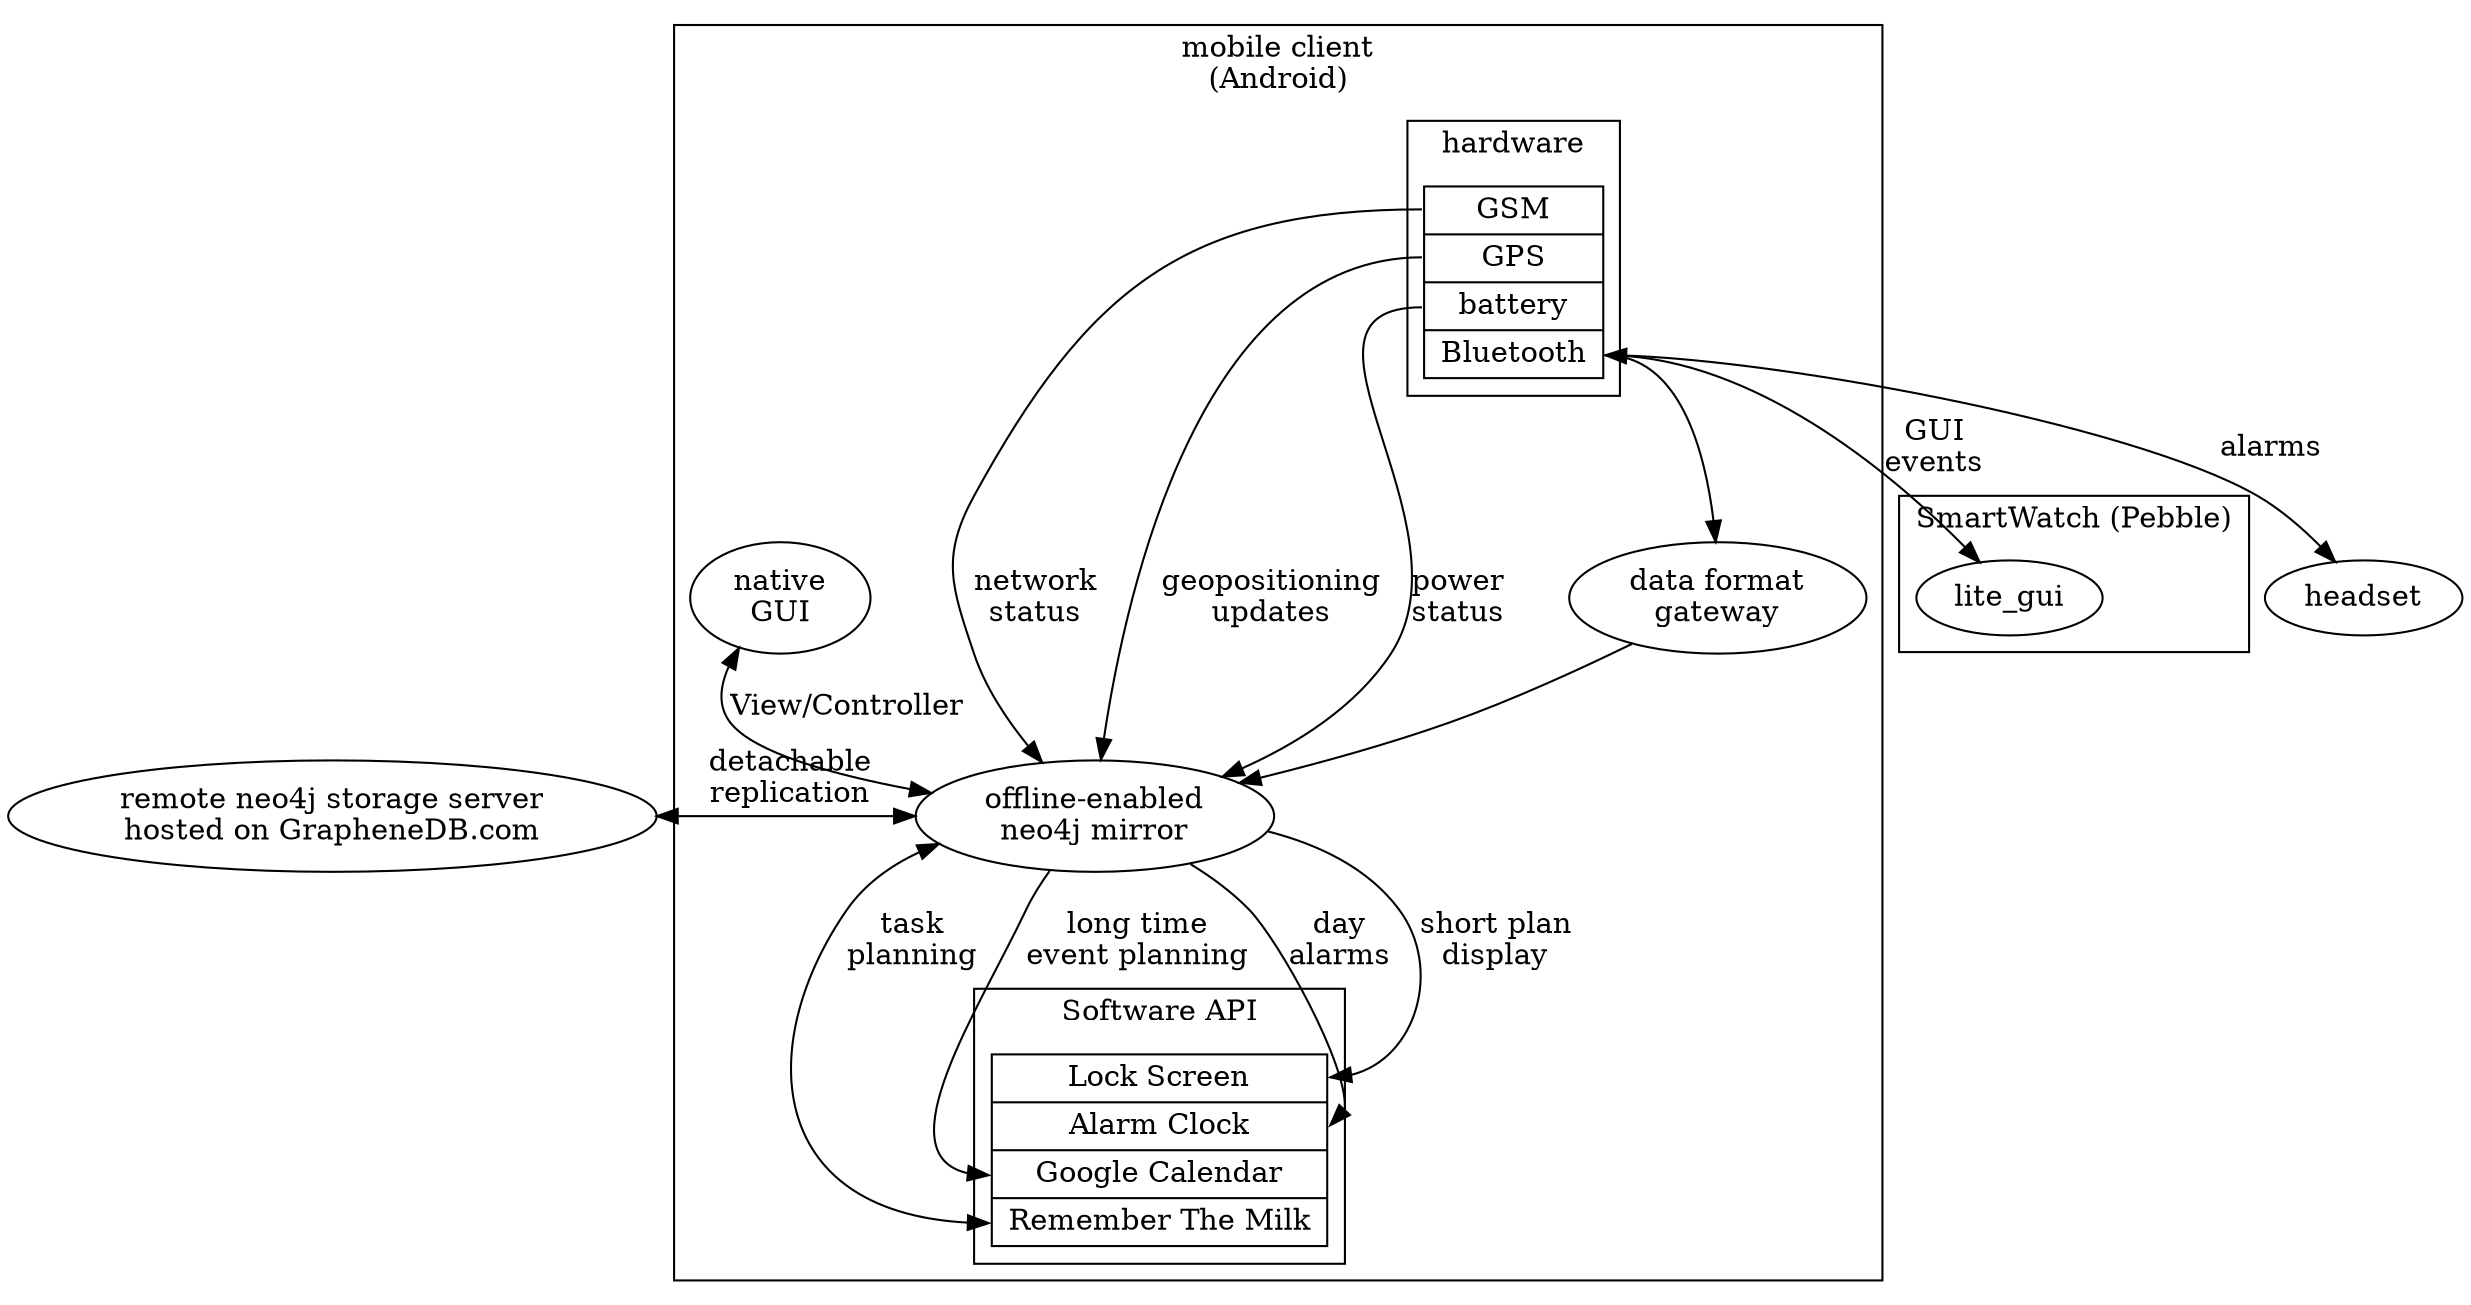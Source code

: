 digraph mobile {

newrank=true;
rankdir=TB;

neo4j [label="remote neo4j storage server\nhosted on GrapheneDB.com"];

subgraph cluster_mobile {label="mobile client\n(Android)"
offline [label="offline-enabled\nneo4j mirror"];
native_GUI [label="native\nGUI"];
native_GUI -> offline [dir=both,label="View/Controller"];

subgraph cluster_api {
	label="Software API";
	node[shape=record];
	api [label="{<lock> Lock Screen|<alarm> Alarm Clock|<cal> Google Calendar|<rtm> Remember The Milk}"];
//	api:rtm -> api:lock [label="active\ntasks"];
}
	offline -> api:rtm [dir=both,label="task\nplanning"];
	offline -> api:cal [label="long time\nevent planning"];
	offline -> api:alarm [label="day\nalarms"];
	offline -> api:lock [label="short plan\ndisplay"];

subgraph cluster_hw {
    node [shape=record];
    label = "hardware"
    hw [label="{<gsm> GSM|<gps> GPS|<bat> battery|<bt> Bluetooth}"];
    }
    hw:gsm -> offline [label="network\nstatus"];
    hw:gps -> offline [label="geopositioning\nupdates"];
    hw:bat -> offline [label="power\nstatus"];
hw:bt -> gateway -> offline;
gateway [label="data format\ngateway"];

};
neo4j -> offline [dir=both,label=" detachable\r replication"];

hw:bt->lite_gui [dir=both,label="GUI\nevents"];
hw:bt->headset [label="alarms"];

subgraph cluster_watch {
label="SmartWatch (Pebble)";
lite_gui;

}

{rank=same rankdir=TD neo4j offline }

}
